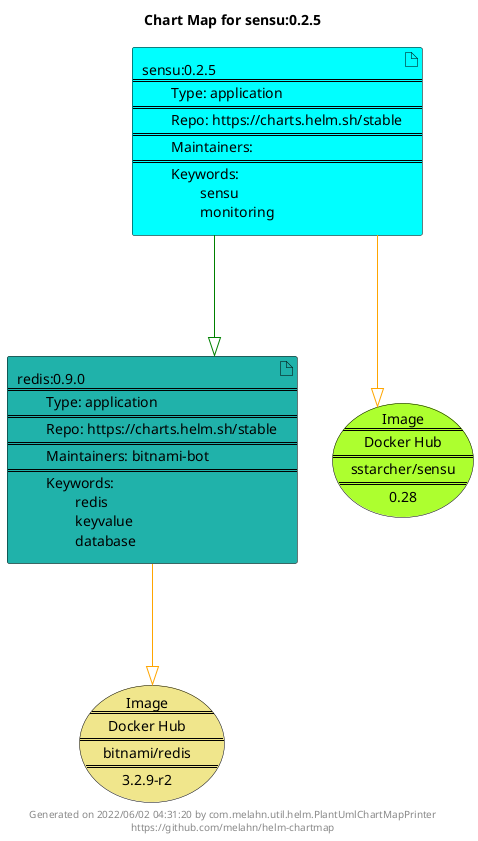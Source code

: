 @startuml
skinparam linetype ortho
skinparam backgroundColor white
skinparam usecaseBorderColor black
skinparam usecaseArrowColor LightSlateGray
skinparam artifactBorderColor black
skinparam artifactArrowColor LightSlateGray

title Chart Map for sensu:0.2.5

'There are 2 referenced Helm Charts
artifact "sensu:0.2.5\n====\n\tType: application\n====\n\tRepo: https://charts.helm.sh/stable\n====\n\tMaintainers: \n====\n\tKeywords: \n\t\tsensu\n\t\tmonitoring" as sensu_0_2_5 #Aqua
artifact "redis:0.9.0\n====\n\tType: application\n====\n\tRepo: https://charts.helm.sh/stable\n====\n\tMaintainers: bitnami-bot\n====\n\tKeywords: \n\t\tredis\n\t\tkeyvalue\n\t\tdatabase" as redis_0_9_0 #LightSeaGreen

'There are 2 referenced Docker Images
usecase "Image\n====\nDocker Hub\n====\nbitnami/redis\n====\n3.2.9-r2" as bitnami_redis_3_2_9_r2 #Khaki
usecase "Image\n====\nDocker Hub\n====\nsstarcher/sensu\n====\n0.28" as sstarcher_sensu_0_28 #GreenYellow

'Chart Dependencies
sensu_0_2_5--[#green]-|>redis_0_9_0
sensu_0_2_5--[#orange]-|>sstarcher_sensu_0_28
redis_0_9_0--[#orange]-|>bitnami_redis_3_2_9_r2

center footer Generated on 2022/06/02 04:31:20 by com.melahn.util.helm.PlantUmlChartMapPrinter\nhttps://github.com/melahn/helm-chartmap
@enduml
